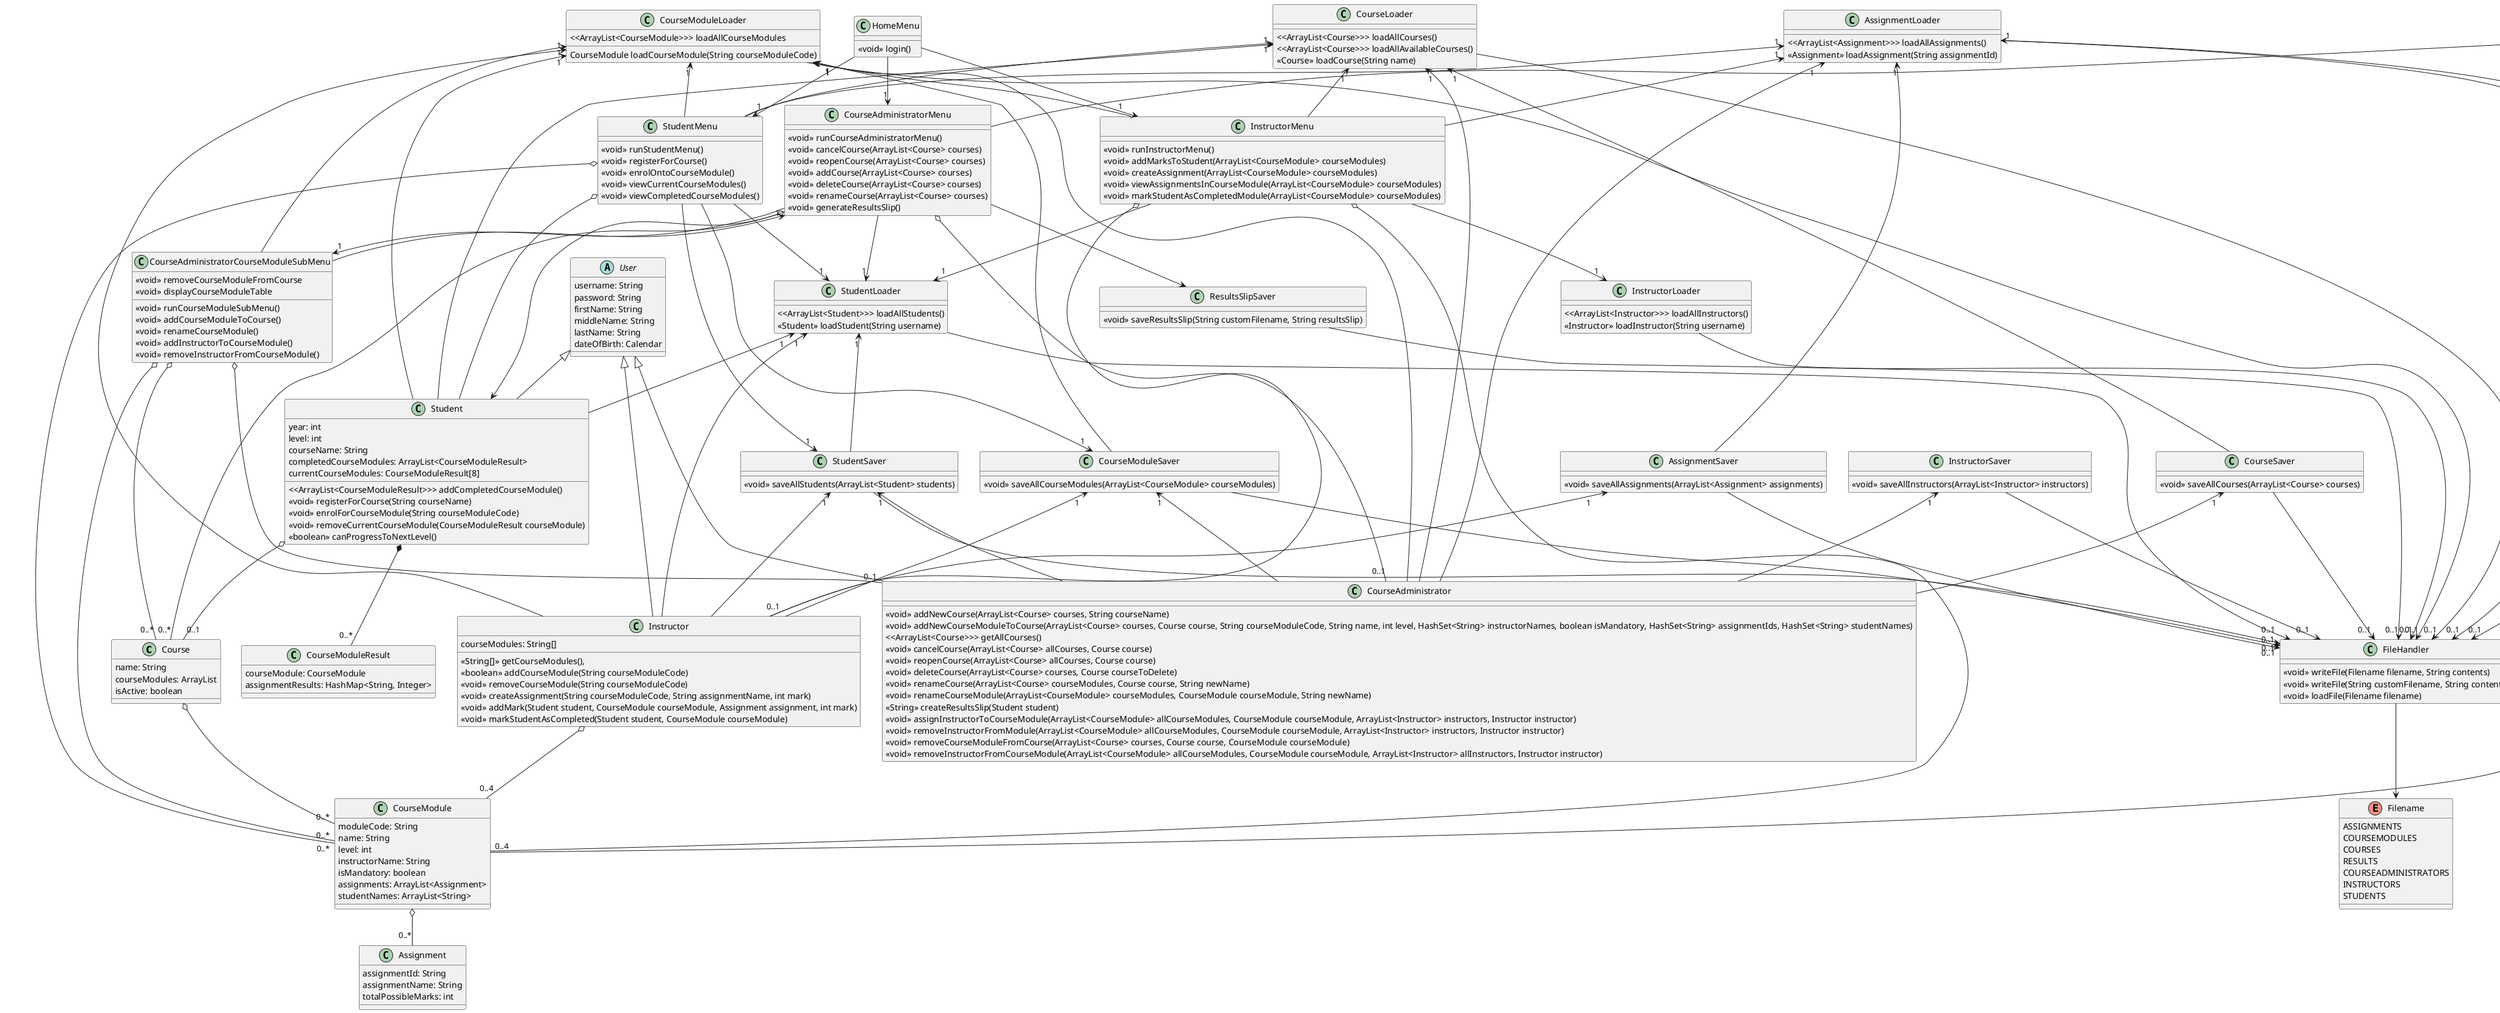 @startuml
' Classes relating to study
class Course {
    name: String
    courseModules: ArrayList
    isActive: boolean
}

class CourseModule {
    moduleCode: String
    name: String
    level: int
    instructorName: String
    isMandatory: boolean
    assignments: ArrayList<Assignment>
    studentNames: ArrayList<String>
}

class Assignment {
    assignmentId: String
    assignmentName: String
    totalPossibleMarks: int
}

class CourseModuleResult {
    courseModule: CourseModule
    assignmentResults: HashMap<String, Integer>
}

' Users
abstract class User {
    'Username is unique
    username: String
    password: String
    firstName: String
    middleName: String
    lastName: String
    dateOfBirth: Calendar
}

class Student {
    year: int
    level: int
    courseName: String
    completedCourseModules: ArrayList<CourseModuleResult>
    currentCourseModules: CourseModuleResult[8]
    <<ArrayList<CourseModuleResult>>> addCompletedCourseModule()
    <<void>> registerForCourse(String courseName)
    <<void>> enrolForCourseModule(String courseModuleCode)
    <<void>> removeCurrentCourseModule(CourseModuleResult courseModule)
    <<boolean>> canProgressToNextLevel()
}

class CourseAdministrator {
    <<void>> addNewCourse(ArrayList<Course> courses, String courseName)
    <<void>> addNewCourseModuleToCourse(ArrayList<Course> courses, Course course, String courseModuleCode, String name, int level, HashSet<String> instructorNames, boolean isMandatory, HashSet<String> assignmentIds, HashSet<String> studentNames)
    <<ArrayList<Course>>> getAllCourses()
    <<void>> cancelCourse(ArrayList<Course> allCourses, Course course)
    <<void>> reopenCourse(ArrayList<Course> allCourses, Course course)
    <<void>> deleteCourse(ArrayList<Course> courses, Course courseToDelete)
    <<void>> renameCourse(ArrayList<Course> courseModules, Course course, String newName)
    <<void>> renameCourseModule(ArrayList<CourseModule> courseModules, CourseModule courseModule, String newName)
    <<String>> createResultsSlip(Student student)
    <<void>> assignInstructorToCourseModule(ArrayList<CourseModule> allCourseModules, CourseModule courseModule, ArrayList<Instructor> instructors, Instructor instructor)
    <<void>> removeInstructorFromModule(ArrayList<CourseModule> allCourseModules, CourseModule courseModule, ArrayList<Instructor> instructors, Instructor instructor)
    <<void>> removeCourseModuleFromCourse(ArrayList<Course> courses, Course course, CourseModule courseModule)
    <<void>> removeInstructorFromCourseModule(ArrayList<CourseModule> allCourseModules, CourseModule courseModule, ArrayList<Instructor> allInstructors, Instructor instructor)
}

class Instructor {
    courseModules: String[]
    <<String[]>> getCourseModules(),
    <<boolean>> addCourseModule(String courseModuleCode)
    <<void>> removeCourseModule(String courseModuleCode)
    <<void>> createAssignment(String courseModuleCode, String assignmentName, int mark)
    <<void>> addMark(Student student, CourseModule courseModule, Assignment assignment, int mark)
    <<void>> markStudentAsCompleted(Student student, CourseModule courseModule)
}

' Handle Persistence
enum Filename {
    ASSIGNMENTS
    COURSEMODULES
    COURSES
    RESULTS
    COURSEADMINISTRATORS
    INSTRUCTORS
    STUDENTS
}

class FileHandler {
    <<void>> writeFile(Filename filename, String contents)
    <<void>> writeFile(String customFilename, String contents)
    <<void>> loadFile(Filename filename)
}

'Loaders
class AssignmentLoader {
    <<ArrayList<Assignment>>> loadAllAssignments()
    <<Assignment>> loadAssignment(String assignmentId)
}

class CourseAdministratorLoader{
    <<ArrayList<CourseAdministrator>>> loadAllCourseAdministrators()
}

class CourseLoader {
    <<ArrayList<Course>>> loadAllCourses()
    <<ArrayList<Course>>> loadAllAvailableCourses()
    <<Course>> loadCourse(String name)
}

class CourseModuleLoader {
    <<ArrayList<CourseModule>>> loadAllCourseModules
    CourseModule loadCourseModule(String courseModuleCode)
}

class InstructorLoader {
    <<ArrayList<Instructor>>> loadAllInstructors()
    <<Instructor>> loadInstructor(String username)
}

class StudentLoader {
    <<ArrayList<Student>>> loadAllStudents()
    <<Student>> loadStudent(String username)
}

'Savers
class AssignmentSaver {
    <<void>> saveAllAssignments(ArrayList<Assignment> assignments)
}

class CourseAdministratorSaver {
    <<void>> saveAllCourseAdministrators(ArrayList<CourseAdministrator> courseAdministrators)
}

class CourseModuleSaver {
    <<void>> saveAllCourseModules(ArrayList<CourseModule> courseModules)
}

class CourseSaver {
    <<void>> saveAllCourses(ArrayList<Course> courses)
}

class InstructorSaver {
    <<void>> saveAllInstructors(ArrayList<Instructor> instructors)
}

class ResultsSlipSaver {
    <<void>> saveResultsSlip(String customFilename, String resultsSlip)
}

class StudentSaver {
    <<void>> saveAllStudents(ArrayList<Student> students)
}

'Menus
class CourseAdministratorCourseModuleSubMenu {
    <<void>> runCourseModuleSubMenu()
    <<void>> addCourseModuleToCourse()
    <<void>> removeCourseModuleFromCourse
    <<void>> renameCourseModule()
    <<void>> addInstructorToCourseModule()
    <<void>> removeInstructorFromCourseModule()
    <<void>> displayCourseModuleTable
}

class CourseAdministratorMenu {
    <<void>> runCourseAdministratorMenu()
    <<void>> cancelCourse(ArrayList<Course> courses)
    <<void>> reopenCourse(ArrayList<Course> courses)
    <<void>> addCourse(ArrayList<Course> courses)
    <<void>> deleteCourse(ArrayList<Course> courses)
    <<void>> renameCourse(ArrayList<Course> courses)
    <<void>> generateResultsSlip()
}

class HomeMenu {
    <<void>> login()
}

class InstructorMenu {
    <<void>> runInstructorMenu()
    <<void>> addMarksToStudent(ArrayList<CourseModule> courseModules)
    <<void>> createAssignment(ArrayList<CourseModule> courseModules)
    <<void>> viewAssignmentsInCourseModule(ArrayList<CourseModule> courseModules)
    <<void>> markStudentAsCompletedModule(ArrayList<CourseModule> courseModules)
}

class StudentMenu {
    <<void>> runStudentMenu()
    <<void>> registerForCourse()
    <<void>> enrolOntoCourseModule()
    <<void>> viewCurrentCourseModules()
    <<void>> viewCompletedCourseModules()
}

'**Relationships**

' User is an abstract class, and student, instructor and course administrator are children of it to get the basic info (i.e. username, password, first name, middle name, last name, date of birth)
User <|-- Student
User <|-- Instructor
User <|-- CourseAdministrator

' Assignments could be across multiple course modules, so would not be destroyed if the course module was
CourseModule o-- "0..*" Assignment

' A course module could be in multiple courses, so would not be destroyed if the course was
Course o-- "0..*" CourseModule

' Instructor relationships
Instructor o-- "0..4" CourseModule

' Student relationships
' The student has one course, or else they're not enrolled on one
Student o-- "0..1" Course
Student *-- "0..*" CourseModuleResult

' Menus
HomeMenu --> "1" CourseAdministratorMenu
HomeMenu --> "1" InstructorMenu
HomeMenu --> "1" StudentMenu
CourseAdministratorMenu --> "1" CourseAdministratorCourseModuleSubMenu
CourseAdministratorCourseModuleSubMenu --> "1" CourseAdministratorMenu

' Handling files
' All the loaders will have access to the FileHandler, but the FileHandler won't have access to the loader/saver
AssignmentLoader --> "0..1" FileHandler
CourseAdministratorLoader --> "0..1" FileHandler
CourseLoader --> "0..1" FileHandler
CourseModuleLoader --> "0..1" FileHandler
InstructorLoader --> "0..1" FileHandler
StudentLoader --> "0..1" FileHandler

AssignmentSaver --> "0..1" FileHandler
CourseAdministratorSaver --> "0..1" FileHandler
CourseSaver --> "0..1" FileHandler
CourseModuleSaver --> "0..1" FileHandler
InstructorSaver --> "0..1" FileHandler
ResultsSlipSaver --> "0..1" FileHandler
StudentSaver --> "0..1" FileHandler

FileHandler --> Filename

AssignmentLoader "1" <-- AssignmentSaver
AssignmentLoader "1" <-- InstructorMenu
AssignmentLoader "1" <-- StudentMenu
AssignmentLoader "1" <-- CourseModule
AssignmentLoader "1" <-- CourseAdministrator

CourseAdministratorLoader "1" <-- CourseAdministratorSaver
CourseAdministratorLoader "1" <-- CourseAdministratorMenu

CourseLoader "1" <-- CourseSaver
CourseLoader "1" <-- InstructorMenu
CourseLoader "1" <-- StudentMenu
CourseLoader "1" <-- CourseAdministrator
CourseLoader "1" <-- Student

CourseModuleLoader "1" <-- CourseModuleSaver
CourseModuleLoader "1" <-- CourseAdministratorCourseModuleSubMenu
CourseModuleLoader "1" <-- InstructorMenu
CourseModuleLoader "1" <-- StudentMenu
CourseModuleLoader "1" <-- CourseAdministrator
CourseModuleLoader "1" <-- Instructor
CourseModuleLoader "1" <-- Student

StudentLoader "1" <-- StudentSaver
StudentLoader "1" <-- Instructor
StudentLoader "1" <-- Student


AssignmentSaver "1" <-- Instructor

CourseModuleSaver "1" <-- CourseAdministrator
CourseModuleSaver "1" <-- Instructor

CourseSaver "1" <-- CourseAdministrator

InstructorSaver "1" <-- CourseAdministrator

StudentSaver "1" <-- CourseAdministrator
StudentSaver "1" <-- Instructor

' How menus interact with models
' CourseAdministratorCourseModuleSubMenu
CourseAdministratorCourseModuleSubMenu o-- "0..*" Course
CourseAdministratorCourseModuleSubMenu o-- "0..*" CourseModule
CourseAdministratorCourseModuleSubMenu o-- "0..1" CourseAdministrator

' CourseAdministratorMenu
CourseAdministratorMenu o-- "0..*" Course
CourseAdministratorMenu o-- "0..1" CourseAdministrator
CourseAdministratorMenu --> Student
CourseAdministratorMenu --> ResultsSlipSaver
CourseAdministratorMenu --> "1" StudentLoader

' InstructorMenu
InstructorMenu o-- "0..4" CourseModule
InstructorMenu o-- "0..1" Instructor
InstructorMenu --> "1" InstructorLoader
InstructorMenu --> "1" StudentLoader

' StudentMenu
StudentMenu o-- "0..*" CourseModule
StudentMenu o-- Student
StudentMenu --> "1" StudentLoader
StudentMenu --> "1" CourseModuleSaver
StudentMenu --> "1" StudentSaver
@enduml